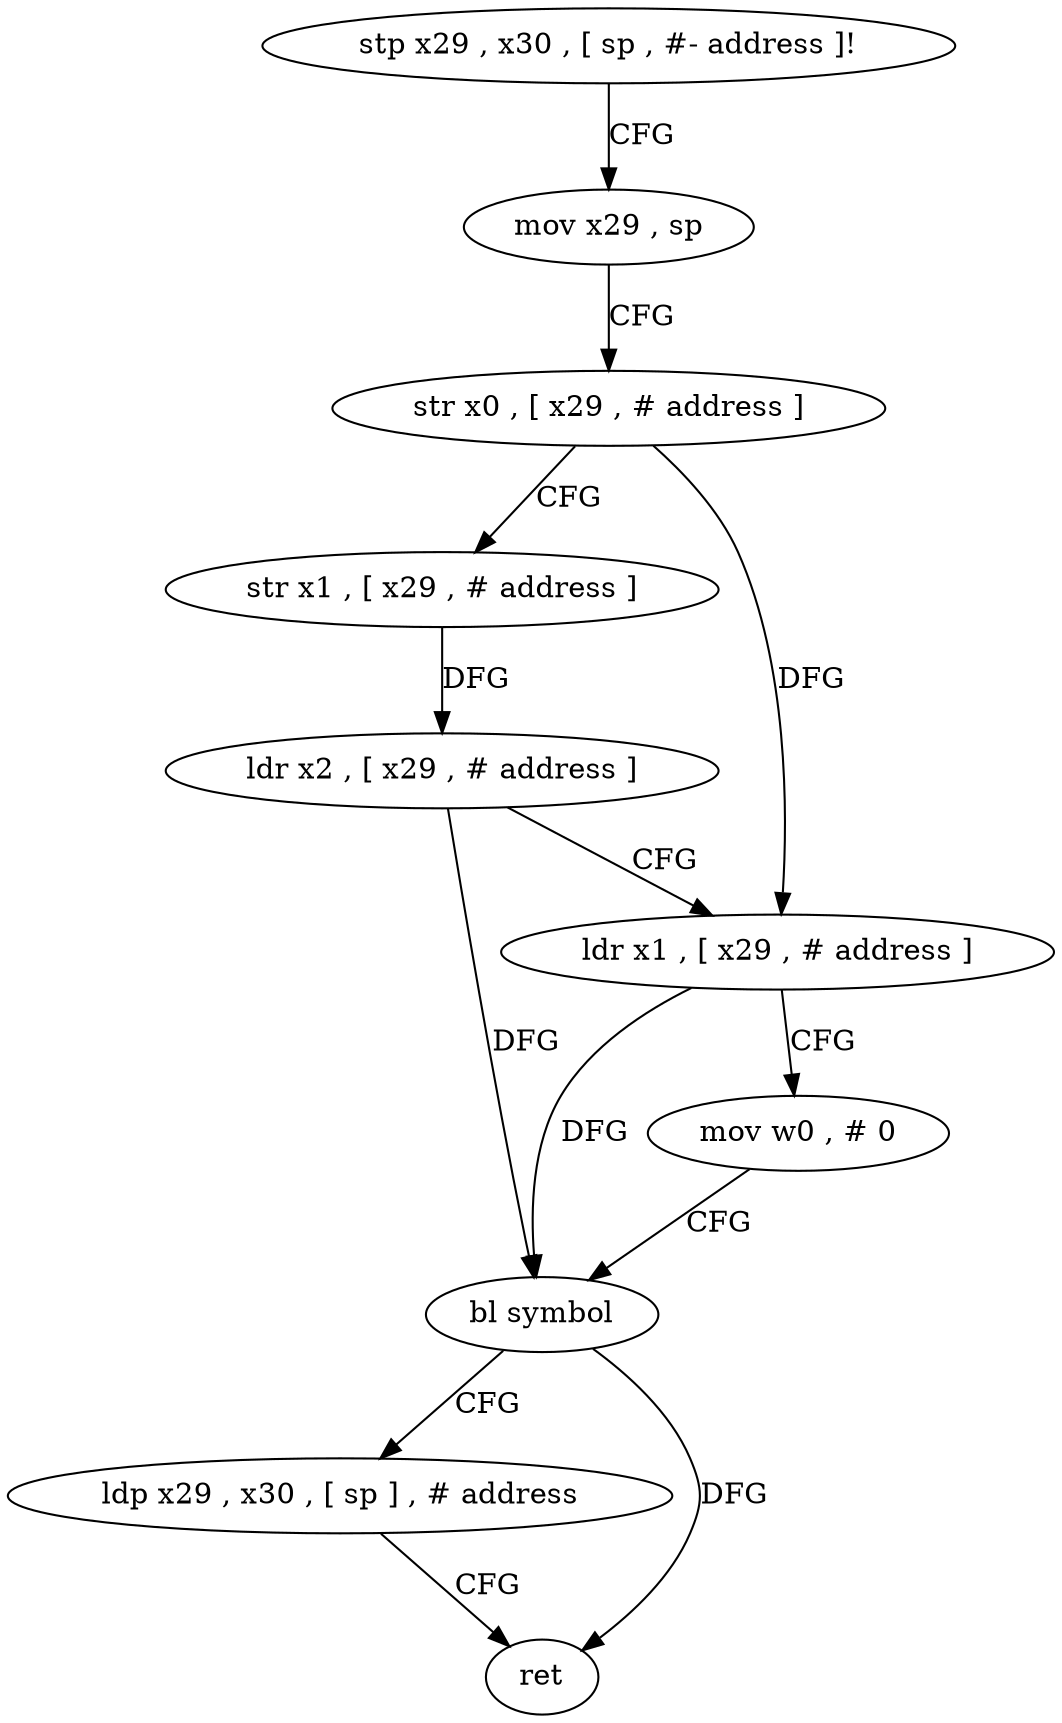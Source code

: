 digraph "func" {
"4382268" [label = "stp x29 , x30 , [ sp , #- address ]!" ]
"4382272" [label = "mov x29 , sp" ]
"4382276" [label = "str x0 , [ x29 , # address ]" ]
"4382280" [label = "str x1 , [ x29 , # address ]" ]
"4382284" [label = "ldr x2 , [ x29 , # address ]" ]
"4382288" [label = "ldr x1 , [ x29 , # address ]" ]
"4382292" [label = "mov w0 , # 0" ]
"4382296" [label = "bl symbol" ]
"4382300" [label = "ldp x29 , x30 , [ sp ] , # address" ]
"4382304" [label = "ret" ]
"4382268" -> "4382272" [ label = "CFG" ]
"4382272" -> "4382276" [ label = "CFG" ]
"4382276" -> "4382280" [ label = "CFG" ]
"4382276" -> "4382288" [ label = "DFG" ]
"4382280" -> "4382284" [ label = "DFG" ]
"4382284" -> "4382288" [ label = "CFG" ]
"4382284" -> "4382296" [ label = "DFG" ]
"4382288" -> "4382292" [ label = "CFG" ]
"4382288" -> "4382296" [ label = "DFG" ]
"4382292" -> "4382296" [ label = "CFG" ]
"4382296" -> "4382300" [ label = "CFG" ]
"4382296" -> "4382304" [ label = "DFG" ]
"4382300" -> "4382304" [ label = "CFG" ]
}
